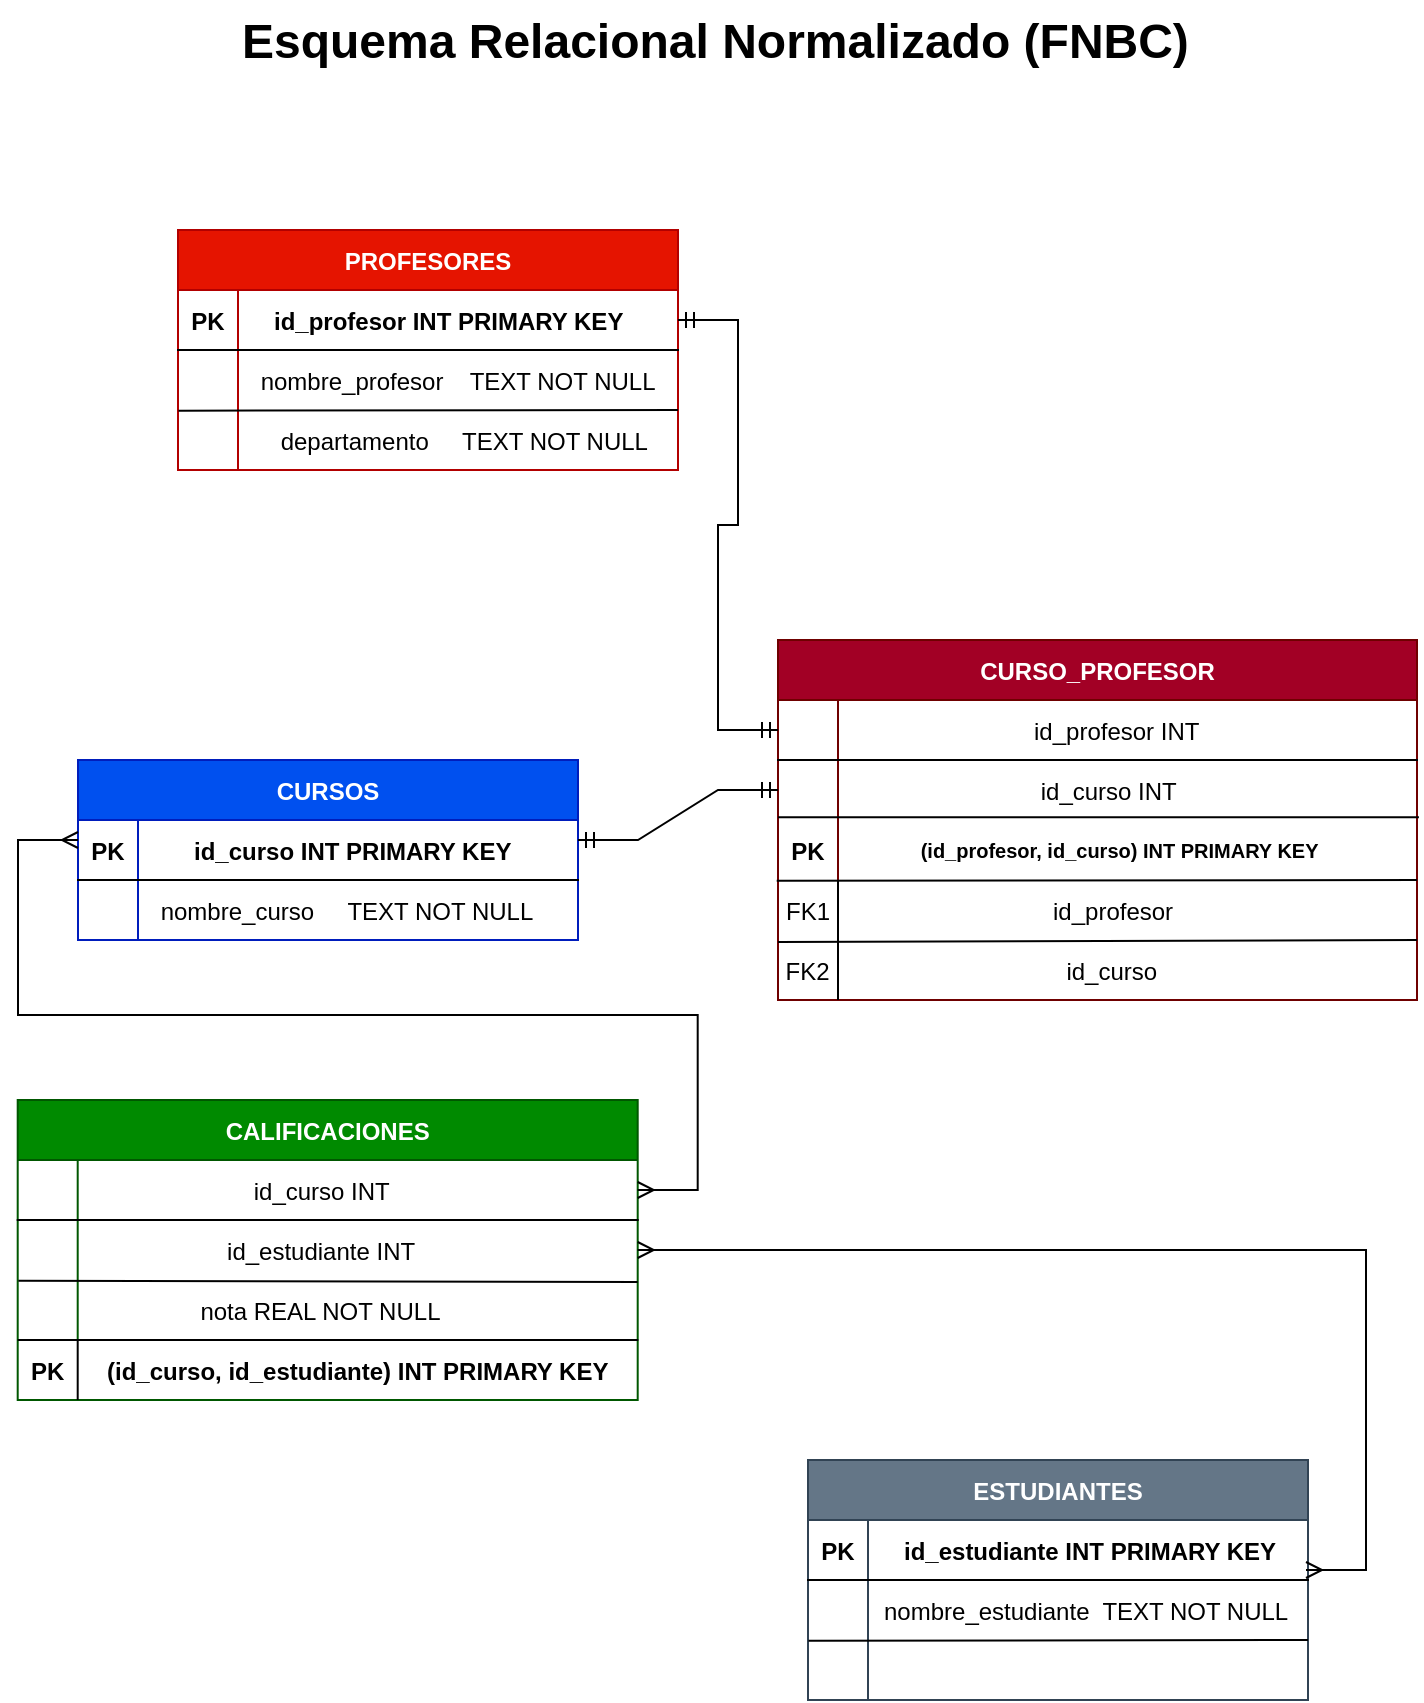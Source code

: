 <mxfile version="25.0.3">
  <diagram name="Página-1" id="EaQdkkGZb9fZ3UfrwTGq">
    <mxGraphModel dx="1764" dy="916" grid="1" gridSize="10" guides="1" tooltips="1" connect="1" arrows="1" fold="1" page="1" pageScale="1" pageWidth="827" pageHeight="1169" math="0" shadow="0">
      <root>
        <mxCell id="0" />
        <mxCell id="1" parent="0" />
        <mxCell id="F50lJ3sI_sSzMT7TP19c-32" value="CALIFICACIONES" style="shape=table;startSize=30;container=1;collapsible=1;childLayout=tableLayout;fixedRows=1;rowLines=0;fontStyle=1;align=center;resizeLast=1;fillColor=#008a00;fontColor=#ffffff;strokeColor=#005700;" vertex="1" parent="1">
          <mxGeometry x="79.85" y="650" width="310" height="150" as="geometry" />
        </mxCell>
        <mxCell id="F50lJ3sI_sSzMT7TP19c-33" value="" style="shape=partialRectangle;collapsible=0;dropTarget=0;pointerEvents=0;fillColor=none;points=[[0,0.5],[1,0.5]];portConstraint=eastwest;top=0;left=0;right=0;bottom=1;" vertex="1" parent="F50lJ3sI_sSzMT7TP19c-32">
          <mxGeometry y="30" width="310" height="30" as="geometry" />
        </mxCell>
        <mxCell id="F50lJ3sI_sSzMT7TP19c-34" value="" style="shape=partialRectangle;overflow=hidden;connectable=0;fillColor=none;top=0;left=0;bottom=0;right=0;fontStyle=1;" vertex="1" parent="F50lJ3sI_sSzMT7TP19c-33">
          <mxGeometry width="30" height="30" as="geometry">
            <mxRectangle width="30" height="30" as="alternateBounds" />
          </mxGeometry>
        </mxCell>
        <mxCell id="F50lJ3sI_sSzMT7TP19c-35" value="" style="shape=partialRectangle;overflow=hidden;connectable=0;fillColor=none;top=0;left=0;bottom=0;right=0;align=left;spacingLeft=6;fontStyle=1;" vertex="1" parent="F50lJ3sI_sSzMT7TP19c-33">
          <mxGeometry x="30" width="280" height="30" as="geometry">
            <mxRectangle width="280" height="30" as="alternateBounds" />
          </mxGeometry>
        </mxCell>
        <mxCell id="F50lJ3sI_sSzMT7TP19c-36" value="" style="shape=partialRectangle;collapsible=0;dropTarget=0;pointerEvents=0;fillColor=none;points=[[0,0.5],[1,0.5]];portConstraint=eastwest;top=0;left=0;right=0;bottom=0;" vertex="1" parent="F50lJ3sI_sSzMT7TP19c-32">
          <mxGeometry y="60" width="310" height="30" as="geometry" />
        </mxCell>
        <mxCell id="F50lJ3sI_sSzMT7TP19c-37" value="" style="shape=partialRectangle;overflow=hidden;connectable=0;fillColor=none;top=0;left=0;bottom=0;right=0;" vertex="1" parent="F50lJ3sI_sSzMT7TP19c-36">
          <mxGeometry width="30" height="30" as="geometry">
            <mxRectangle width="30" height="30" as="alternateBounds" />
          </mxGeometry>
        </mxCell>
        <mxCell id="F50lJ3sI_sSzMT7TP19c-38" value="                    id_estudiante INT" style="shape=partialRectangle;overflow=hidden;connectable=0;fillColor=none;top=0;left=0;bottom=0;right=0;align=left;spacingLeft=6;" vertex="1" parent="F50lJ3sI_sSzMT7TP19c-36">
          <mxGeometry x="30" width="280" height="30" as="geometry">
            <mxRectangle width="280" height="30" as="alternateBounds" />
          </mxGeometry>
        </mxCell>
        <mxCell id="F50lJ3sI_sSzMT7TP19c-39" value="" style="shape=partialRectangle;collapsible=0;dropTarget=0;pointerEvents=0;fillColor=none;points=[[0,0.5],[1,0.5]];portConstraint=eastwest;top=0;left=0;right=0;bottom=0;" vertex="1" parent="F50lJ3sI_sSzMT7TP19c-32">
          <mxGeometry y="90" width="310" height="30" as="geometry" />
        </mxCell>
        <mxCell id="F50lJ3sI_sSzMT7TP19c-40" value="" style="shape=partialRectangle;overflow=hidden;connectable=0;fillColor=none;top=0;left=0;bottom=0;right=0;" vertex="1" parent="F50lJ3sI_sSzMT7TP19c-39">
          <mxGeometry width="30" height="30" as="geometry">
            <mxRectangle width="30" height="30" as="alternateBounds" />
          </mxGeometry>
        </mxCell>
        <mxCell id="F50lJ3sI_sSzMT7TP19c-41" value="                nota REAL NOT NULL" style="shape=partialRectangle;overflow=hidden;connectable=0;fillColor=none;top=0;left=0;bottom=0;right=0;align=left;spacingLeft=6;" vertex="1" parent="F50lJ3sI_sSzMT7TP19c-39">
          <mxGeometry x="30" width="280" height="30" as="geometry">
            <mxRectangle width="280" height="30" as="alternateBounds" />
          </mxGeometry>
        </mxCell>
        <mxCell id="F50lJ3sI_sSzMT7TP19c-66" value="" style="endArrow=none;html=1;rounded=0;exitX=0.001;exitY=0.011;exitDx=0;exitDy=0;exitPerimeter=0;" edge="1" parent="F50lJ3sI_sSzMT7TP19c-32" source="F50lJ3sI_sSzMT7TP19c-39">
          <mxGeometry width="50" height="50" relative="1" as="geometry">
            <mxPoint x="90" y="90" as="sourcePoint" />
            <mxPoint x="310" y="91" as="targetPoint" />
          </mxGeometry>
        </mxCell>
        <mxCell id="F50lJ3sI_sSzMT7TP19c-42" value="CURSOS" style="shape=table;startSize=30;container=1;collapsible=1;childLayout=tableLayout;fixedRows=1;rowLines=0;fontStyle=1;align=center;resizeLast=1;fillColor=#0050ef;strokeColor=#001DBC;fontColor=#ffffff;" vertex="1" parent="1">
          <mxGeometry x="110" y="480" width="250" height="90" as="geometry" />
        </mxCell>
        <mxCell id="F50lJ3sI_sSzMT7TP19c-43" value="" style="shape=partialRectangle;collapsible=0;dropTarget=0;pointerEvents=0;fillColor=none;points=[[0,0.5],[1,0.5]];portConstraint=eastwest;top=0;left=0;right=0;bottom=1;" vertex="1" parent="F50lJ3sI_sSzMT7TP19c-42">
          <mxGeometry y="30" width="250" height="30" as="geometry" />
        </mxCell>
        <mxCell id="F50lJ3sI_sSzMT7TP19c-44" value="PK" style="shape=partialRectangle;overflow=hidden;connectable=0;fillColor=none;top=0;left=0;bottom=0;right=0;fontStyle=1;" vertex="1" parent="F50lJ3sI_sSzMT7TP19c-43">
          <mxGeometry width="30" height="30" as="geometry">
            <mxRectangle width="30" height="30" as="alternateBounds" />
          </mxGeometry>
        </mxCell>
        <mxCell id="F50lJ3sI_sSzMT7TP19c-45" value="      id_curso INT PRIMARY KEY" style="shape=partialRectangle;overflow=hidden;connectable=0;fillColor=none;top=0;left=0;bottom=0;right=0;align=left;spacingLeft=6;fontStyle=1;" vertex="1" parent="F50lJ3sI_sSzMT7TP19c-43">
          <mxGeometry x="30" width="220" height="30" as="geometry">
            <mxRectangle width="220" height="30" as="alternateBounds" />
          </mxGeometry>
        </mxCell>
        <mxCell id="F50lJ3sI_sSzMT7TP19c-46" value="" style="shape=partialRectangle;collapsible=0;dropTarget=0;pointerEvents=0;fillColor=none;points=[[0,0.5],[1,0.5]];portConstraint=eastwest;top=0;left=0;right=0;bottom=0;" vertex="1" parent="F50lJ3sI_sSzMT7TP19c-42">
          <mxGeometry y="60" width="250" height="30" as="geometry" />
        </mxCell>
        <mxCell id="F50lJ3sI_sSzMT7TP19c-47" value="" style="shape=partialRectangle;overflow=hidden;connectable=0;fillColor=none;top=0;left=0;bottom=0;right=0;" vertex="1" parent="F50lJ3sI_sSzMT7TP19c-46">
          <mxGeometry width="30" height="30" as="geometry">
            <mxRectangle width="30" height="30" as="alternateBounds" />
          </mxGeometry>
        </mxCell>
        <mxCell id="F50lJ3sI_sSzMT7TP19c-48" value=" nombre_curso     TEXT NOT NULL" style="shape=partialRectangle;overflow=hidden;connectable=0;fillColor=none;top=0;left=0;bottom=0;right=0;align=left;spacingLeft=6;" vertex="1" parent="F50lJ3sI_sSzMT7TP19c-46">
          <mxGeometry x="30" width="220" height="30" as="geometry">
            <mxRectangle width="220" height="30" as="alternateBounds" />
          </mxGeometry>
        </mxCell>
        <mxCell id="F50lJ3sI_sSzMT7TP19c-49" value="" style="shape=partialRectangle;overflow=hidden;connectable=0;fillColor=none;top=0;left=0;bottom=0;right=0;fontStyle=1;" vertex="1" parent="1">
          <mxGeometry x="499.5" y="500" width="30" height="30" as="geometry">
            <mxRectangle width="30" height="30" as="alternateBounds" />
          </mxGeometry>
        </mxCell>
        <mxCell id="F50lJ3sI_sSzMT7TP19c-65" value="" style="endArrow=none;html=1;rounded=0;" edge="1" parent="1">
          <mxGeometry width="50" height="50" relative="1" as="geometry">
            <mxPoint x="109.85" y="800" as="sourcePoint" />
            <mxPoint x="109.85" y="770" as="targetPoint" />
          </mxGeometry>
        </mxCell>
        <mxCell id="F50lJ3sI_sSzMT7TP19c-67" value="CURSO_PROFESOR" style="shape=table;startSize=30;container=1;collapsible=1;childLayout=tableLayout;fixedRows=1;rowLines=0;fontStyle=1;align=center;resizeLast=1;fillColor=#a20025;fontColor=#ffffff;strokeColor=#6F0000;" vertex="1" parent="1">
          <mxGeometry x="460" y="420" width="319.5" height="180" as="geometry" />
        </mxCell>
        <mxCell id="F50lJ3sI_sSzMT7TP19c-68" value="" style="shape=partialRectangle;collapsible=0;dropTarget=0;pointerEvents=0;fillColor=none;points=[[0,0.5],[1,0.5]];portConstraint=eastwest;top=0;left=0;right=0;bottom=1;" vertex="1" parent="F50lJ3sI_sSzMT7TP19c-67">
          <mxGeometry y="30" width="319.5" height="30" as="geometry" />
        </mxCell>
        <mxCell id="F50lJ3sI_sSzMT7TP19c-69" value="" style="shape=partialRectangle;overflow=hidden;connectable=0;fillColor=none;top=0;left=0;bottom=0;right=0;fontStyle=1;" vertex="1" parent="F50lJ3sI_sSzMT7TP19c-68">
          <mxGeometry width="30" height="30" as="geometry">
            <mxRectangle width="30" height="30" as="alternateBounds" />
          </mxGeometry>
        </mxCell>
        <mxCell id="F50lJ3sI_sSzMT7TP19c-70" value="" style="shape=partialRectangle;overflow=hidden;connectable=0;fillColor=none;top=0;left=0;bottom=0;right=0;align=left;spacingLeft=6;fontStyle=1;" vertex="1" parent="F50lJ3sI_sSzMT7TP19c-68">
          <mxGeometry x="30" width="289.5" height="30" as="geometry">
            <mxRectangle width="289.5" height="30" as="alternateBounds" />
          </mxGeometry>
        </mxCell>
        <mxCell id="F50lJ3sI_sSzMT7TP19c-71" value="" style="shape=partialRectangle;collapsible=0;dropTarget=0;pointerEvents=0;fillColor=none;points=[[0,0.5],[1,0.5]];portConstraint=eastwest;top=0;left=0;right=0;bottom=0;" vertex="1" parent="F50lJ3sI_sSzMT7TP19c-67">
          <mxGeometry y="60" width="319.5" height="30" as="geometry" />
        </mxCell>
        <mxCell id="F50lJ3sI_sSzMT7TP19c-72" value="" style="shape=partialRectangle;overflow=hidden;connectable=0;fillColor=none;top=0;left=0;bottom=0;right=0;" vertex="1" parent="F50lJ3sI_sSzMT7TP19c-71">
          <mxGeometry width="30" height="30" as="geometry">
            <mxRectangle width="30" height="30" as="alternateBounds" />
          </mxGeometry>
        </mxCell>
        <mxCell id="F50lJ3sI_sSzMT7TP19c-73" value="" style="shape=partialRectangle;overflow=hidden;connectable=0;fillColor=none;top=0;left=0;bottom=0;right=0;align=left;spacingLeft=6;" vertex="1" parent="F50lJ3sI_sSzMT7TP19c-71">
          <mxGeometry x="30" width="289.5" height="30" as="geometry">
            <mxRectangle width="289.5" height="30" as="alternateBounds" />
          </mxGeometry>
        </mxCell>
        <mxCell id="F50lJ3sI_sSzMT7TP19c-74" value="" style="shape=partialRectangle;collapsible=0;dropTarget=0;pointerEvents=0;fillColor=none;points=[[0,0.5],[1,0.5]];portConstraint=eastwest;top=0;left=0;right=0;bottom=0;" vertex="1" parent="F50lJ3sI_sSzMT7TP19c-67">
          <mxGeometry y="90" width="319.5" height="30" as="geometry" />
        </mxCell>
        <mxCell id="F50lJ3sI_sSzMT7TP19c-75" value="" style="shape=partialRectangle;overflow=hidden;connectable=0;fillColor=none;top=0;left=0;bottom=0;right=0;" vertex="1" parent="F50lJ3sI_sSzMT7TP19c-74">
          <mxGeometry width="30" height="30" as="geometry">
            <mxRectangle width="30" height="30" as="alternateBounds" />
          </mxGeometry>
        </mxCell>
        <mxCell id="F50lJ3sI_sSzMT7TP19c-76" value="" style="shape=partialRectangle;overflow=hidden;connectable=0;fillColor=none;top=0;left=0;bottom=0;right=0;align=left;spacingLeft=6;" vertex="1" parent="F50lJ3sI_sSzMT7TP19c-74">
          <mxGeometry x="30" width="289.5" height="30" as="geometry">
            <mxRectangle width="289.5" height="30" as="alternateBounds" />
          </mxGeometry>
        </mxCell>
        <mxCell id="F50lJ3sI_sSzMT7TP19c-77" value="" style="endArrow=none;html=1;rounded=0;entryX=1.003;entryY=-0.044;entryDx=0;entryDy=0;entryPerimeter=0;exitX=0;exitY=0.956;exitDx=0;exitDy=0;exitPerimeter=0;" edge="1" parent="F50lJ3sI_sSzMT7TP19c-67" source="F50lJ3sI_sSzMT7TP19c-71" target="F50lJ3sI_sSzMT7TP19c-74">
          <mxGeometry width="50" height="50" relative="1" as="geometry">
            <mxPoint x="30" y="90" as="sourcePoint" />
            <mxPoint x="220" y="90" as="targetPoint" />
          </mxGeometry>
        </mxCell>
        <mxCell id="F50lJ3sI_sSzMT7TP19c-79" value="" style="endArrow=none;html=1;rounded=0;exitX=-0.002;exitY=1.014;exitDx=0;exitDy=0;exitPerimeter=0;" edge="1" parent="F50lJ3sI_sSzMT7TP19c-67" source="F50lJ3sI_sSzMT7TP19c-74">
          <mxGeometry width="50" height="50" relative="1" as="geometry">
            <mxPoint x="29" y="121" as="sourcePoint" />
            <mxPoint x="319.5" y="120" as="targetPoint" />
          </mxGeometry>
        </mxCell>
        <mxCell id="F50lJ3sI_sSzMT7TP19c-78" value="" style="endArrow=none;html=1;rounded=0;" edge="1" parent="1">
          <mxGeometry width="50" height="50" relative="1" as="geometry">
            <mxPoint x="490" y="600" as="sourcePoint" />
            <mxPoint x="490" y="540" as="targetPoint" />
          </mxGeometry>
        </mxCell>
        <mxCell id="F50lJ3sI_sSzMT7TP19c-80" value="" style="endArrow=none;html=1;rounded=0;" edge="1" parent="1">
          <mxGeometry width="50" height="50" relative="1" as="geometry">
            <mxPoint x="460" y="571" as="sourcePoint" />
            <mxPoint x="779.5" y="570" as="targetPoint" />
          </mxGeometry>
        </mxCell>
        <mxCell id="F50lJ3sI_sSzMT7TP19c-81" value="                           id_profesor INT" style="shape=partialRectangle;overflow=hidden;connectable=0;fillColor=none;top=0;left=0;bottom=0;right=0;align=left;spacingLeft=6;fontStyle=0;" vertex="1" parent="1">
          <mxGeometry x="490" y="450" width="220" height="30" as="geometry">
            <mxRectangle width="220" height="30" as="alternateBounds" />
          </mxGeometry>
        </mxCell>
        <mxCell id="F50lJ3sI_sSzMT7TP19c-82" value="            (id_profesor, id_curso) INT PRIMARY KEY" style="shape=partialRectangle;overflow=hidden;connectable=0;fillColor=none;top=0;left=0;bottom=0;right=0;align=left;spacingLeft=6;fontStyle=1;fontSize=10;" vertex="1" parent="1">
          <mxGeometry x="490" y="510" width="290" height="30" as="geometry">
            <mxRectangle width="220" height="30" as="alternateBounds" />
          </mxGeometry>
        </mxCell>
        <mxCell id="F50lJ3sI_sSzMT7TP19c-83" value="PK" style="shape=partialRectangle;overflow=hidden;connectable=0;fillColor=none;top=0;left=0;bottom=0;right=0;fontStyle=1;" vertex="1" parent="1">
          <mxGeometry x="460" y="510" width="30" height="30" as="geometry">
            <mxRectangle width="30" height="30" as="alternateBounds" />
          </mxGeometry>
        </mxCell>
        <mxCell id="F50lJ3sI_sSzMT7TP19c-85" value="FK1" style="shape=partialRectangle;overflow=hidden;connectable=0;fillColor=none;top=0;left=0;bottom=0;right=0;" vertex="1" parent="1">
          <mxGeometry x="460" y="540" width="30" height="30" as="geometry">
            <mxRectangle width="30" height="30" as="alternateBounds" />
          </mxGeometry>
        </mxCell>
        <mxCell id="F50lJ3sI_sSzMT7TP19c-86" value="                              id_profesor" style="shape=partialRectangle;overflow=hidden;connectable=0;fillColor=none;top=0;left=0;bottom=0;right=0;align=left;spacingLeft=6;" vertex="1" parent="1">
          <mxGeometry x="489.5" y="540" width="290" height="30" as="geometry">
            <mxRectangle width="220" height="30" as="alternateBounds" />
          </mxGeometry>
        </mxCell>
        <mxCell id="F50lJ3sI_sSzMT7TP19c-88" value="FK2" style="shape=partialRectangle;overflow=hidden;connectable=0;fillColor=none;top=0;left=0;bottom=0;right=0;" vertex="1" parent="1">
          <mxGeometry x="460" y="570" width="29.5" height="30" as="geometry">
            <mxRectangle width="30" height="30" as="alternateBounds" />
          </mxGeometry>
        </mxCell>
        <mxCell id="F50lJ3sI_sSzMT7TP19c-93" value="" style="endArrow=none;html=1;rounded=0;entryX=1.001;entryY=1.002;entryDx=0;entryDy=0;entryPerimeter=0;" edge="1" parent="1" target="F50lJ3sI_sSzMT7TP19c-39">
          <mxGeometry width="50" height="50" relative="1" as="geometry">
            <mxPoint x="79.85" y="770" as="sourcePoint" />
            <mxPoint x="359.85" y="770" as="targetPoint" />
          </mxGeometry>
        </mxCell>
        <mxCell id="F50lJ3sI_sSzMT7TP19c-94" value="PROFESORES" style="shape=table;startSize=30;container=1;collapsible=1;childLayout=tableLayout;fixedRows=1;rowLines=0;fontStyle=1;align=center;resizeLast=1;fillColor=#e51400;fontColor=#ffffff;strokeColor=#B20000;" vertex="1" parent="1">
          <mxGeometry x="160" y="215" width="250" height="120" as="geometry" />
        </mxCell>
        <mxCell id="F50lJ3sI_sSzMT7TP19c-95" value="" style="shape=partialRectangle;collapsible=0;dropTarget=0;pointerEvents=0;fillColor=none;points=[[0,0.5],[1,0.5]];portConstraint=eastwest;top=0;left=0;right=0;bottom=1;" vertex="1" parent="F50lJ3sI_sSzMT7TP19c-94">
          <mxGeometry y="30" width="250" height="30" as="geometry" />
        </mxCell>
        <mxCell id="F50lJ3sI_sSzMT7TP19c-96" value="PK" style="shape=partialRectangle;overflow=hidden;connectable=0;fillColor=none;top=0;left=0;bottom=0;right=0;fontStyle=1;" vertex="1" parent="F50lJ3sI_sSzMT7TP19c-95">
          <mxGeometry width="30" height="30" as="geometry">
            <mxRectangle width="30" height="30" as="alternateBounds" />
          </mxGeometry>
        </mxCell>
        <mxCell id="F50lJ3sI_sSzMT7TP19c-97" value="   id_profesor INT PRIMARY KEY" style="shape=partialRectangle;overflow=hidden;connectable=0;fillColor=none;top=0;left=0;bottom=0;right=0;align=left;spacingLeft=6;fontStyle=1;" vertex="1" parent="F50lJ3sI_sSzMT7TP19c-95">
          <mxGeometry x="30" width="220" height="30" as="geometry">
            <mxRectangle width="220" height="30" as="alternateBounds" />
          </mxGeometry>
        </mxCell>
        <mxCell id="F50lJ3sI_sSzMT7TP19c-98" value="" style="shape=partialRectangle;collapsible=0;dropTarget=0;pointerEvents=0;fillColor=none;points=[[0,0.5],[1,0.5]];portConstraint=eastwest;top=0;left=0;right=0;bottom=0;" vertex="1" parent="F50lJ3sI_sSzMT7TP19c-94">
          <mxGeometry y="60" width="250" height="30" as="geometry" />
        </mxCell>
        <mxCell id="F50lJ3sI_sSzMT7TP19c-99" value="" style="shape=partialRectangle;overflow=hidden;connectable=0;fillColor=none;top=0;left=0;bottom=0;right=0;" vertex="1" parent="F50lJ3sI_sSzMT7TP19c-98">
          <mxGeometry width="30" height="30" as="geometry">
            <mxRectangle width="30" height="30" as="alternateBounds" />
          </mxGeometry>
        </mxCell>
        <mxCell id="F50lJ3sI_sSzMT7TP19c-100" value=" nombre_profesor    TEXT NOT NULL" style="shape=partialRectangle;overflow=hidden;connectable=0;fillColor=none;top=0;left=0;bottom=0;right=0;align=left;spacingLeft=6;" vertex="1" parent="F50lJ3sI_sSzMT7TP19c-98">
          <mxGeometry x="30" width="220" height="30" as="geometry">
            <mxRectangle width="220" height="30" as="alternateBounds" />
          </mxGeometry>
        </mxCell>
        <mxCell id="F50lJ3sI_sSzMT7TP19c-101" value="" style="shape=partialRectangle;collapsible=0;dropTarget=0;pointerEvents=0;fillColor=none;points=[[0,0.5],[1,0.5]];portConstraint=eastwest;top=0;left=0;right=0;bottom=0;" vertex="1" parent="F50lJ3sI_sSzMT7TP19c-94">
          <mxGeometry y="90" width="250" height="30" as="geometry" />
        </mxCell>
        <mxCell id="F50lJ3sI_sSzMT7TP19c-102" value="" style="shape=partialRectangle;overflow=hidden;connectable=0;fillColor=none;top=0;left=0;bottom=0;right=0;" vertex="1" parent="F50lJ3sI_sSzMT7TP19c-101">
          <mxGeometry width="30" height="30" as="geometry">
            <mxRectangle width="30" height="30" as="alternateBounds" />
          </mxGeometry>
        </mxCell>
        <mxCell id="F50lJ3sI_sSzMT7TP19c-103" value="    departamento     TEXT NOT NULL" style="shape=partialRectangle;overflow=hidden;connectable=0;fillColor=none;top=0;left=0;bottom=0;right=0;align=left;spacingLeft=6;" vertex="1" parent="F50lJ3sI_sSzMT7TP19c-101">
          <mxGeometry x="30" width="220" height="30" as="geometry">
            <mxRectangle width="220" height="30" as="alternateBounds" />
          </mxGeometry>
        </mxCell>
        <mxCell id="F50lJ3sI_sSzMT7TP19c-105" value="" style="endArrow=none;html=1;rounded=0;exitX=0.001;exitY=0.011;exitDx=0;exitDy=0;exitPerimeter=0;" edge="1" parent="1" source="F50lJ3sI_sSzMT7TP19c-101">
          <mxGeometry width="50" height="50" relative="1" as="geometry">
            <mxPoint x="220" y="305" as="sourcePoint" />
            <mxPoint x="410" y="305" as="targetPoint" />
          </mxGeometry>
        </mxCell>
        <mxCell id="F50lJ3sI_sSzMT7TP19c-133" value="&lt;h1 style=&quot;margin-top: 0px;&quot;&gt;Esquema Relacional Normalizado (FNBC)&lt;/h1&gt;&lt;p&gt;&lt;br&gt;&lt;/p&gt;" style="text;html=1;whiteSpace=wrap;overflow=hidden;rounded=0;" vertex="1" parent="1">
          <mxGeometry x="190" y="100" width="490" height="50" as="geometry" />
        </mxCell>
        <mxCell id="F50lJ3sI_sSzMT7TP19c-135" value="                                id_curso" style="shape=partialRectangle;overflow=hidden;connectable=0;fillColor=none;top=0;left=0;bottom=0;right=0;align=left;spacingLeft=6;" vertex="1" parent="1">
          <mxGeometry x="489.5" y="570" width="289.5" height="30" as="geometry">
            <mxRectangle width="220" height="30" as="alternateBounds" />
          </mxGeometry>
        </mxCell>
        <mxCell id="F50lJ3sI_sSzMT7TP19c-146" value="ESTUDIANTES" style="shape=table;startSize=30;container=1;collapsible=1;childLayout=tableLayout;fixedRows=1;rowLines=0;fontStyle=1;align=center;resizeLast=1;fillColor=#647687;fontColor=#ffffff;strokeColor=#314354;" vertex="1" parent="1">
          <mxGeometry x="475" y="830" width="250" height="120" as="geometry" />
        </mxCell>
        <mxCell id="F50lJ3sI_sSzMT7TP19c-147" value="" style="shape=partialRectangle;collapsible=0;dropTarget=0;pointerEvents=0;fillColor=none;points=[[0,0.5],[1,0.5]];portConstraint=eastwest;top=0;left=0;right=0;bottom=1;" vertex="1" parent="F50lJ3sI_sSzMT7TP19c-146">
          <mxGeometry y="30" width="250" height="30" as="geometry" />
        </mxCell>
        <mxCell id="F50lJ3sI_sSzMT7TP19c-148" value="PK" style="shape=partialRectangle;overflow=hidden;connectable=0;fillColor=none;top=0;left=0;bottom=0;right=0;fontStyle=1;" vertex="1" parent="F50lJ3sI_sSzMT7TP19c-147">
          <mxGeometry width="30" height="30" as="geometry">
            <mxRectangle width="30" height="30" as="alternateBounds" />
          </mxGeometry>
        </mxCell>
        <mxCell id="F50lJ3sI_sSzMT7TP19c-149" value="   id_estudiante INT PRIMARY KEY" style="shape=partialRectangle;overflow=hidden;connectable=0;fillColor=none;top=0;left=0;bottom=0;right=0;align=left;spacingLeft=6;fontStyle=1;" vertex="1" parent="F50lJ3sI_sSzMT7TP19c-147">
          <mxGeometry x="30" width="220" height="30" as="geometry">
            <mxRectangle width="220" height="30" as="alternateBounds" />
          </mxGeometry>
        </mxCell>
        <mxCell id="F50lJ3sI_sSzMT7TP19c-150" value="" style="shape=partialRectangle;collapsible=0;dropTarget=0;pointerEvents=0;fillColor=none;points=[[0,0.5],[1,0.5]];portConstraint=eastwest;top=0;left=0;right=0;bottom=0;" vertex="1" parent="F50lJ3sI_sSzMT7TP19c-146">
          <mxGeometry y="60" width="250" height="30" as="geometry" />
        </mxCell>
        <mxCell id="F50lJ3sI_sSzMT7TP19c-151" value="" style="shape=partialRectangle;overflow=hidden;connectable=0;fillColor=none;top=0;left=0;bottom=0;right=0;" vertex="1" parent="F50lJ3sI_sSzMT7TP19c-150">
          <mxGeometry width="30" height="30" as="geometry">
            <mxRectangle width="30" height="30" as="alternateBounds" />
          </mxGeometry>
        </mxCell>
        <mxCell id="F50lJ3sI_sSzMT7TP19c-152" value="nombre_estudiante  TEXT NOT NULL" style="shape=partialRectangle;overflow=hidden;connectable=0;fillColor=none;top=0;left=0;bottom=0;right=0;align=left;spacingLeft=6;" vertex="1" parent="F50lJ3sI_sSzMT7TP19c-150">
          <mxGeometry x="30" width="220" height="30" as="geometry">
            <mxRectangle width="220" height="30" as="alternateBounds" />
          </mxGeometry>
        </mxCell>
        <mxCell id="F50lJ3sI_sSzMT7TP19c-153" value="" style="shape=partialRectangle;collapsible=0;dropTarget=0;pointerEvents=0;fillColor=none;points=[[0,0.5],[1,0.5]];portConstraint=eastwest;top=0;left=0;right=0;bottom=0;" vertex="1" parent="F50lJ3sI_sSzMT7TP19c-146">
          <mxGeometry y="90" width="250" height="30" as="geometry" />
        </mxCell>
        <mxCell id="F50lJ3sI_sSzMT7TP19c-154" value="" style="shape=partialRectangle;overflow=hidden;connectable=0;fillColor=none;top=0;left=0;bottom=0;right=0;" vertex="1" parent="F50lJ3sI_sSzMT7TP19c-153">
          <mxGeometry width="30" height="30" as="geometry">
            <mxRectangle width="30" height="30" as="alternateBounds" />
          </mxGeometry>
        </mxCell>
        <mxCell id="F50lJ3sI_sSzMT7TP19c-155" value="" style="shape=partialRectangle;overflow=hidden;connectable=0;fillColor=none;top=0;left=0;bottom=0;right=0;align=left;spacingLeft=6;" vertex="1" parent="F50lJ3sI_sSzMT7TP19c-153">
          <mxGeometry x="30" width="220" height="30" as="geometry">
            <mxRectangle width="220" height="30" as="alternateBounds" />
          </mxGeometry>
        </mxCell>
        <mxCell id="F50lJ3sI_sSzMT7TP19c-156" value="" style="endArrow=none;html=1;rounded=0;exitX=0.001;exitY=0.011;exitDx=0;exitDy=0;exitPerimeter=0;" edge="1" parent="1" source="F50lJ3sI_sSzMT7TP19c-153">
          <mxGeometry width="50" height="50" relative="1" as="geometry">
            <mxPoint x="535" y="920" as="sourcePoint" />
            <mxPoint x="725" y="920" as="targetPoint" />
          </mxGeometry>
        </mxCell>
        <mxCell id="F50lJ3sI_sSzMT7TP19c-157" value="                            id_curso INT" style="shape=partialRectangle;overflow=hidden;connectable=0;fillColor=none;top=0;left=0;bottom=0;right=0;align=left;spacingLeft=6;" vertex="1" parent="1">
          <mxGeometry x="490" y="480" width="289.5" height="30" as="geometry">
            <mxRectangle width="289.5" height="30" as="alternateBounds" />
          </mxGeometry>
        </mxCell>
        <mxCell id="F50lJ3sI_sSzMT7TP19c-168" value="" style="shape=partialRectangle;collapsible=0;dropTarget=0;pointerEvents=0;fillColor=none;points=[[0,0.5],[1,0.5]];portConstraint=eastwest;top=0;left=0;right=0;bottom=0;" vertex="1" parent="1">
          <mxGeometry x="79.85" y="680" width="310" height="30" as="geometry" />
        </mxCell>
        <mxCell id="F50lJ3sI_sSzMT7TP19c-169" value="" style="shape=partialRectangle;overflow=hidden;connectable=0;fillColor=none;top=0;left=0;bottom=0;right=0;" vertex="1" parent="F50lJ3sI_sSzMT7TP19c-168">
          <mxGeometry width="30" height="30" as="geometry">
            <mxRectangle width="30" height="30" as="alternateBounds" />
          </mxGeometry>
        </mxCell>
        <mxCell id="F50lJ3sI_sSzMT7TP19c-170" value="                        id_curso INT" style="shape=partialRectangle;overflow=hidden;connectable=0;fillColor=none;top=0;left=0;bottom=0;right=0;align=left;spacingLeft=6;" vertex="1" parent="F50lJ3sI_sSzMT7TP19c-168">
          <mxGeometry x="30" width="280" height="30" as="geometry">
            <mxRectangle width="280" height="30" as="alternateBounds" />
          </mxGeometry>
        </mxCell>
        <mxCell id="F50lJ3sI_sSzMT7TP19c-171" value="PK" style="shape=partialRectangle;overflow=hidden;connectable=0;fillColor=none;top=0;left=0;bottom=0;right=0;fontStyle=1;" vertex="1" parent="1">
          <mxGeometry x="79.85" y="770" width="30" height="30" as="geometry">
            <mxRectangle width="30" height="30" as="alternateBounds" />
          </mxGeometry>
        </mxCell>
        <mxCell id="F50lJ3sI_sSzMT7TP19c-172" value="  (id_curso, id_estudiante) INT PRIMARY KEY" style="shape=partialRectangle;overflow=hidden;connectable=0;fillColor=none;top=0;left=0;bottom=0;right=0;align=left;spacingLeft=6;fontStyle=1;" vertex="1" parent="1">
          <mxGeometry x="109.85" y="770" width="280" height="30" as="geometry">
            <mxRectangle width="280" height="30" as="alternateBounds" />
          </mxGeometry>
        </mxCell>
        <mxCell id="F50lJ3sI_sSzMT7TP19c-174" value="" style="edgeStyle=entityRelationEdgeStyle;fontSize=12;html=1;endArrow=ERmandOne;startArrow=ERmandOne;rounded=0;entryX=0;entryY=0.5;entryDx=0;entryDy=0;" edge="1" parent="1" target="F50lJ3sI_sSzMT7TP19c-71">
          <mxGeometry width="100" height="100" relative="1" as="geometry">
            <mxPoint x="360" y="520" as="sourcePoint" />
            <mxPoint x="460" y="420" as="targetPoint" />
          </mxGeometry>
        </mxCell>
        <mxCell id="F50lJ3sI_sSzMT7TP19c-175" value="" style="edgeStyle=entityRelationEdgeStyle;fontSize=12;html=1;endArrow=ERmandOne;startArrow=ERmandOne;rounded=0;entryX=0;entryY=0.5;entryDx=0;entryDy=0;exitX=1;exitY=0.5;exitDx=0;exitDy=0;" edge="1" parent="1" source="F50lJ3sI_sSzMT7TP19c-95" target="F50lJ3sI_sSzMT7TP19c-68">
          <mxGeometry width="100" height="100" relative="1" as="geometry">
            <mxPoint x="370" y="530" as="sourcePoint" />
            <mxPoint x="470" y="505" as="targetPoint" />
            <Array as="points">
              <mxPoint x="450" y="420" />
              <mxPoint x="440" y="370" />
              <mxPoint x="440" y="420" />
            </Array>
          </mxGeometry>
        </mxCell>
        <mxCell id="F50lJ3sI_sSzMT7TP19c-177" value="" style="edgeStyle=entityRelationEdgeStyle;fontSize=12;html=1;endArrow=ERmany;startArrow=ERmany;rounded=0;exitX=1;exitY=0.5;exitDx=0;exitDy=0;" edge="1" parent="1" source="F50lJ3sI_sSzMT7TP19c-168">
          <mxGeometry width="100" height="100" relative="1" as="geometry">
            <mxPoint x="10" y="620" as="sourcePoint" />
            <mxPoint x="110" y="520" as="targetPoint" />
          </mxGeometry>
        </mxCell>
        <mxCell id="F50lJ3sI_sSzMT7TP19c-178" value="" style="edgeStyle=entityRelationEdgeStyle;fontSize=12;html=1;endArrow=ERmany;startArrow=ERmany;rounded=0;exitX=1;exitY=0.5;exitDx=0;exitDy=0;" edge="1" parent="1" target="F50lJ3sI_sSzMT7TP19c-36">
          <mxGeometry width="100" height="100" relative="1" as="geometry">
            <mxPoint x="724" y="885" as="sourcePoint" />
            <mxPoint x="444" y="710" as="targetPoint" />
          </mxGeometry>
        </mxCell>
      </root>
    </mxGraphModel>
  </diagram>
</mxfile>
